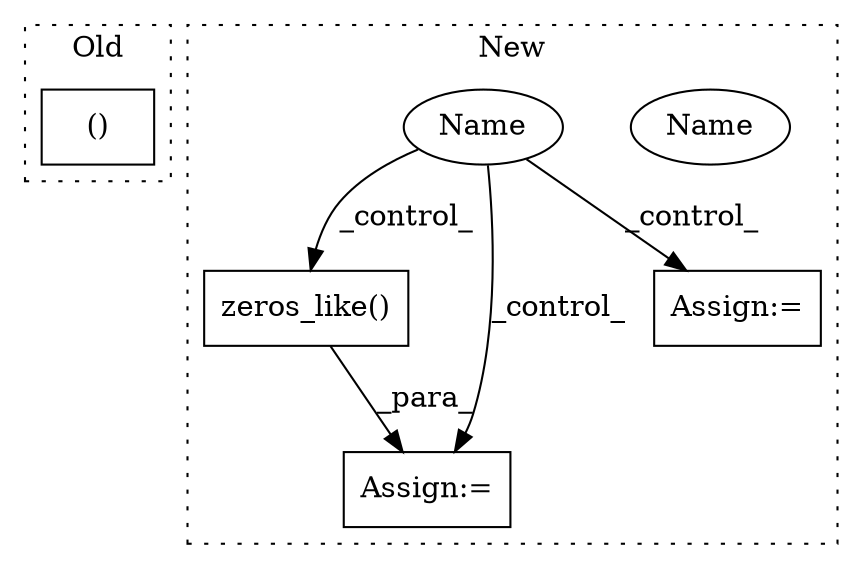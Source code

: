 digraph G {
subgraph cluster0 {
1 [label="()" a="54" s="6184" l="31" shape="box"];
label = "Old";
style="dotted";
}
subgraph cluster1 {
2 [label="zeros_like()" a="75" s="6628,6646" l="14,1" shape="box"];
3 [label="Assign:=" a="68" s="6625" l="3" shape="box"];
4 [label="Name" a="87" s="6593" l="10" shape="ellipse"];
5 [label="Assign:=" a="68" s="6704" l="3" shape="box"];
6 [label="Name" a="87" s="6593" l="10" shape="ellipse"];
label = "New";
style="dotted";
}
2 -> 3 [label="_para_"];
6 -> 3 [label="_control_"];
6 -> 2 [label="_control_"];
6 -> 5 [label="_control_"];
}